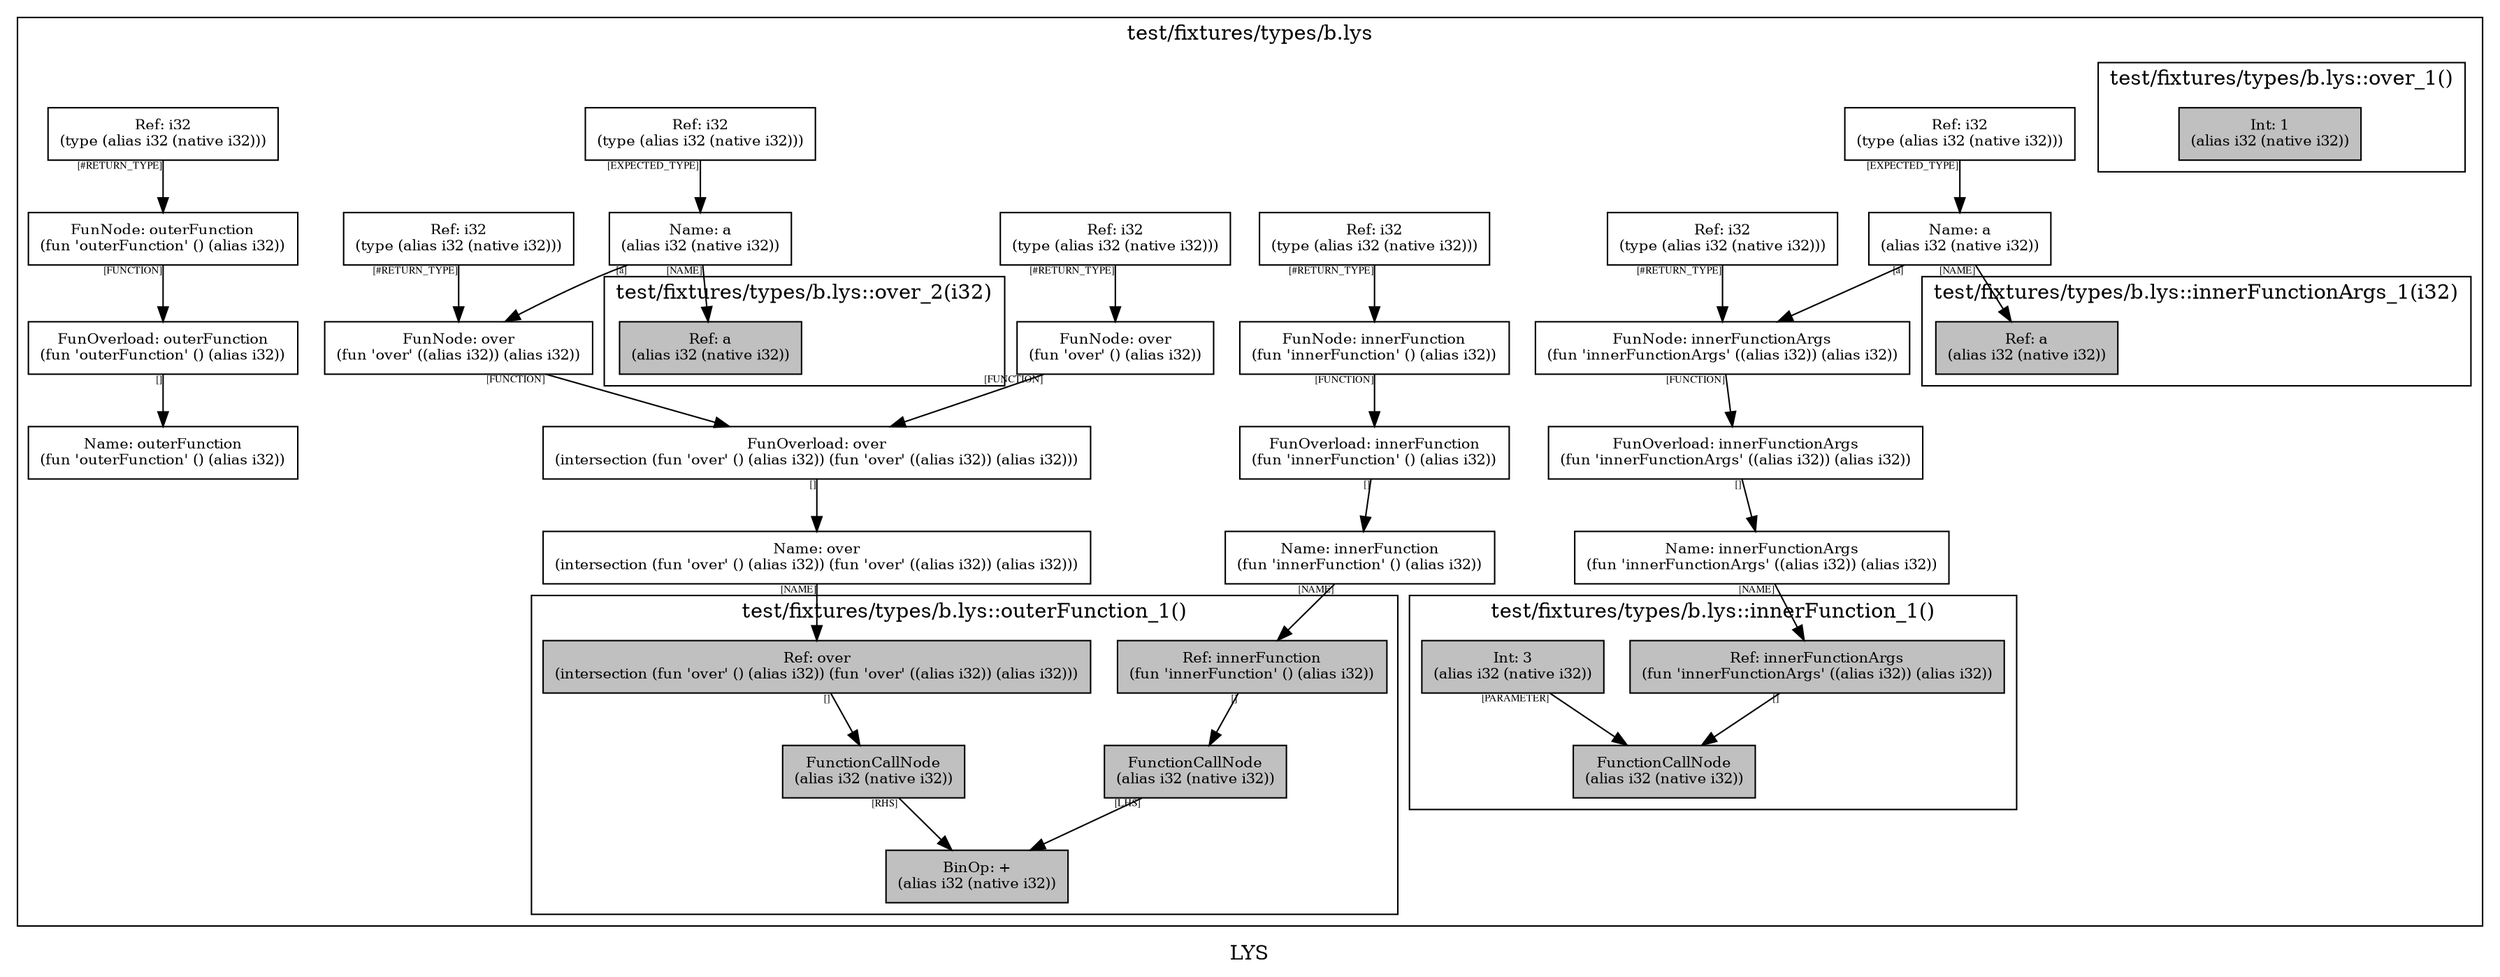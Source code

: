 digraph LYS {
  node [shape=box,fontsize=10];
  subgraph "cluster_test/fixtures/types/b.lys" {
    1 [label="FunOverload: innerFunctionArgs\n(fun 'innerFunctionArgs' ((alias i32)) (alias i32))", fillcolor=grey];
    2 [label="FunNode: innerFunctionArgs\n(fun 'innerFunctionArgs' ((alias i32)) (alias i32))", fillcolor=grey];
    3 [label="Name: a\n(alias i32 (native i32))", fillcolor=grey];
    4 [label="Ref: i32\n(type (alias i32 (native i32)))", fillcolor=grey];
    5 [label="Ref: i32\n(type (alias i32 (native i32)))", fillcolor=grey];
    6 [label="Name: innerFunctionArgs\n(fun 'innerFunctionArgs' ((alias i32)) (alias i32))", fillcolor=grey];
    7 [label="FunOverload: innerFunction\n(fun 'innerFunction' () (alias i32))", fillcolor=grey];
    8 [label="FunNode: innerFunction\n(fun 'innerFunction' () (alias i32))", fillcolor=grey];
    9 [label="Ref: i32\n(type (alias i32 (native i32)))", fillcolor=grey];
    10 [label="Name: innerFunction\n(fun 'innerFunction' () (alias i32))", fillcolor=grey];
    11 [label="FunOverload: over\n(intersection (fun 'over' () (alias i32)) (fun 'over' ((alias i32)) (alias i32)))", fillcolor=grey];
    12 [label="FunNode: over\n(fun 'over' () (alias i32))", fillcolor=grey];
    13 [label="Ref: i32\n(type (alias i32 (native i32)))", fillcolor=grey];
    14 [label="FunNode: over\n(fun 'over' ((alias i32)) (alias i32))", fillcolor=grey];
    15 [label="Name: a\n(alias i32 (native i32))", fillcolor=grey];
    16 [label="Ref: i32\n(type (alias i32 (native i32)))", fillcolor=grey];
    17 [label="Ref: i32\n(type (alias i32 (native i32)))", fillcolor=grey];
    18 [label="Name: over\n(intersection (fun 'over' () (alias i32)) (fun 'over' ((alias i32)) (alias i32)))", fillcolor=grey];
    19 [label="FunOverload: outerFunction\n(fun 'outerFunction' () (alias i32))", fillcolor=grey];
    20 [label="FunNode: outerFunction\n(fun 'outerFunction' () (alias i32))", fillcolor=grey];
    21 [label="Ref: i32\n(type (alias i32 (native i32)))", fillcolor=grey];
    22 [label="Name: outerFunction\n(fun 'outerFunction' () (alias i32))", fillcolor=grey];
    subgraph "cluster_test/fixtures/types/b.lys_0" { rankdir=TB;
      node [style=filled, fillcolor=grey];
      23 [label="Ref: a\n(alias i32 (native i32))", fillcolor=grey];
      label="test/fixtures/types/b.lys::innerFunctionArgs_1(i32)";
    }
    subgraph "cluster_test/fixtures/types/b.lys_1" { rankdir=TB;
      node [style=filled, fillcolor=grey];
      24 [label="FunctionCallNode\n(alias i32 (native i32))", fillcolor=grey];
      25 [label="Ref: innerFunctionArgs\n(fun 'innerFunctionArgs' ((alias i32)) (alias i32))", fillcolor=grey];
      26 [label="Int: 3\n(alias i32 (native i32))", fillcolor=grey];
      label="test/fixtures/types/b.lys::innerFunction_1()";
    }
    subgraph "cluster_test/fixtures/types/b.lys_2" { rankdir=TB;
      node [style=filled, fillcolor=grey];
      27 [label="Int: 1\n(alias i32 (native i32))", fillcolor=grey];
      label="test/fixtures/types/b.lys::over_1()";
    }
    subgraph "cluster_test/fixtures/types/b.lys_3" { rankdir=TB;
      node [style=filled, fillcolor=grey];
      28 [label="Ref: a\n(alias i32 (native i32))", fillcolor=grey];
      label="test/fixtures/types/b.lys::over_2(i32)";
    }
    subgraph "cluster_test/fixtures/types/b.lys_4" { rankdir=TB;
      node [style=filled, fillcolor=grey];
      29 [label="BinOp: +\n(alias i32 (native i32))", fillcolor=grey];
      30 [label="FunctionCallNode\n(alias i32 (native i32))", fillcolor=grey];
      31 [label="Ref: innerFunction\n(fun 'innerFunction' () (alias i32))", fillcolor=grey];
      32 [label="FunctionCallNode\n(alias i32 (native i32))", fillcolor=grey];
      33 [label="Ref: over\n(intersection (fun 'over' () (alias i32)) (fun 'over' ((alias i32)) (alias i32)))", fillcolor=grey];
      label="test/fixtures/types/b.lys::outerFunction_1()";
    }
    label="test/fixtures/types/b.lys";
  }
  1 -> 6[taillabel="[]" fontsize=7 fontname="times" color="black" ];
  2 -> 1[taillabel="[FUNCTION]" fontsize=7 fontname="times" color="black" ];
  3 -> 2[taillabel="[a]" fontsize=7 fontname="times" color="black" ];
  3 -> 23[taillabel="[NAME]" fontsize=7 fontname="times" color="black" ];
  4 -> 3[taillabel="[EXPECTED_TYPE]" fontsize=7 fontname="times" color="black" ];
  5 -> 2[taillabel="[#RETURN_TYPE]" fontsize=7 fontname="times" color="black" ];
  6 -> 25[taillabel="[NAME]" fontsize=7 fontname="times" color="black" ];
  7 -> 10[taillabel="[]" fontsize=7 fontname="times" color="black" ];
  8 -> 7[taillabel="[FUNCTION]" fontsize=7 fontname="times" color="black" ];
  9 -> 8[taillabel="[#RETURN_TYPE]" fontsize=7 fontname="times" color="black" ];
  10 -> 31[taillabel="[NAME]" fontsize=7 fontname="times" color="black" ];
  11 -> 18[taillabel="[]" fontsize=7 fontname="times" color="black" ];
  12 -> 11[taillabel="[FUNCTION]" fontsize=7 fontname="times" color="black" ];
  13 -> 12[taillabel="[#RETURN_TYPE]" fontsize=7 fontname="times" color="black" ];
  14 -> 11[taillabel="[FUNCTION]" fontsize=7 fontname="times" color="black" ];
  15 -> 14[taillabel="[a]" fontsize=7 fontname="times" color="black" ];
  15 -> 28[taillabel="[NAME]" fontsize=7 fontname="times" color="black" ];
  16 -> 15[taillabel="[EXPECTED_TYPE]" fontsize=7 fontname="times" color="black" ];
  17 -> 14[taillabel="[#RETURN_TYPE]" fontsize=7 fontname="times" color="black" ];
  18 -> 33[taillabel="[NAME]" fontsize=7 fontname="times" color="black" ];
  19 -> 22[taillabel="[]" fontsize=7 fontname="times" color="black" ];
  20 -> 19[taillabel="[FUNCTION]" fontsize=7 fontname="times" color="black" ];
  21 -> 20[taillabel="[#RETURN_TYPE]" fontsize=7 fontname="times" color="black" ];
  25 -> 24[taillabel="[]" fontsize=7 fontname="times" color="black" ];
  26 -> 24[taillabel="[PARAMETER]" fontsize=7 fontname="times" color="black" ];
  30 -> 29[taillabel="[LHS]" fontsize=7 fontname="times" color="black" ];
  31 -> 30[taillabel="[]" fontsize=7 fontname="times" color="black" ];
  32 -> 29[taillabel="[RHS]" fontsize=7 fontname="times" color="black" ];
  33 -> 32[taillabel="[]" fontsize=7 fontname="times" color="black" ];
  label="LYS";
}
